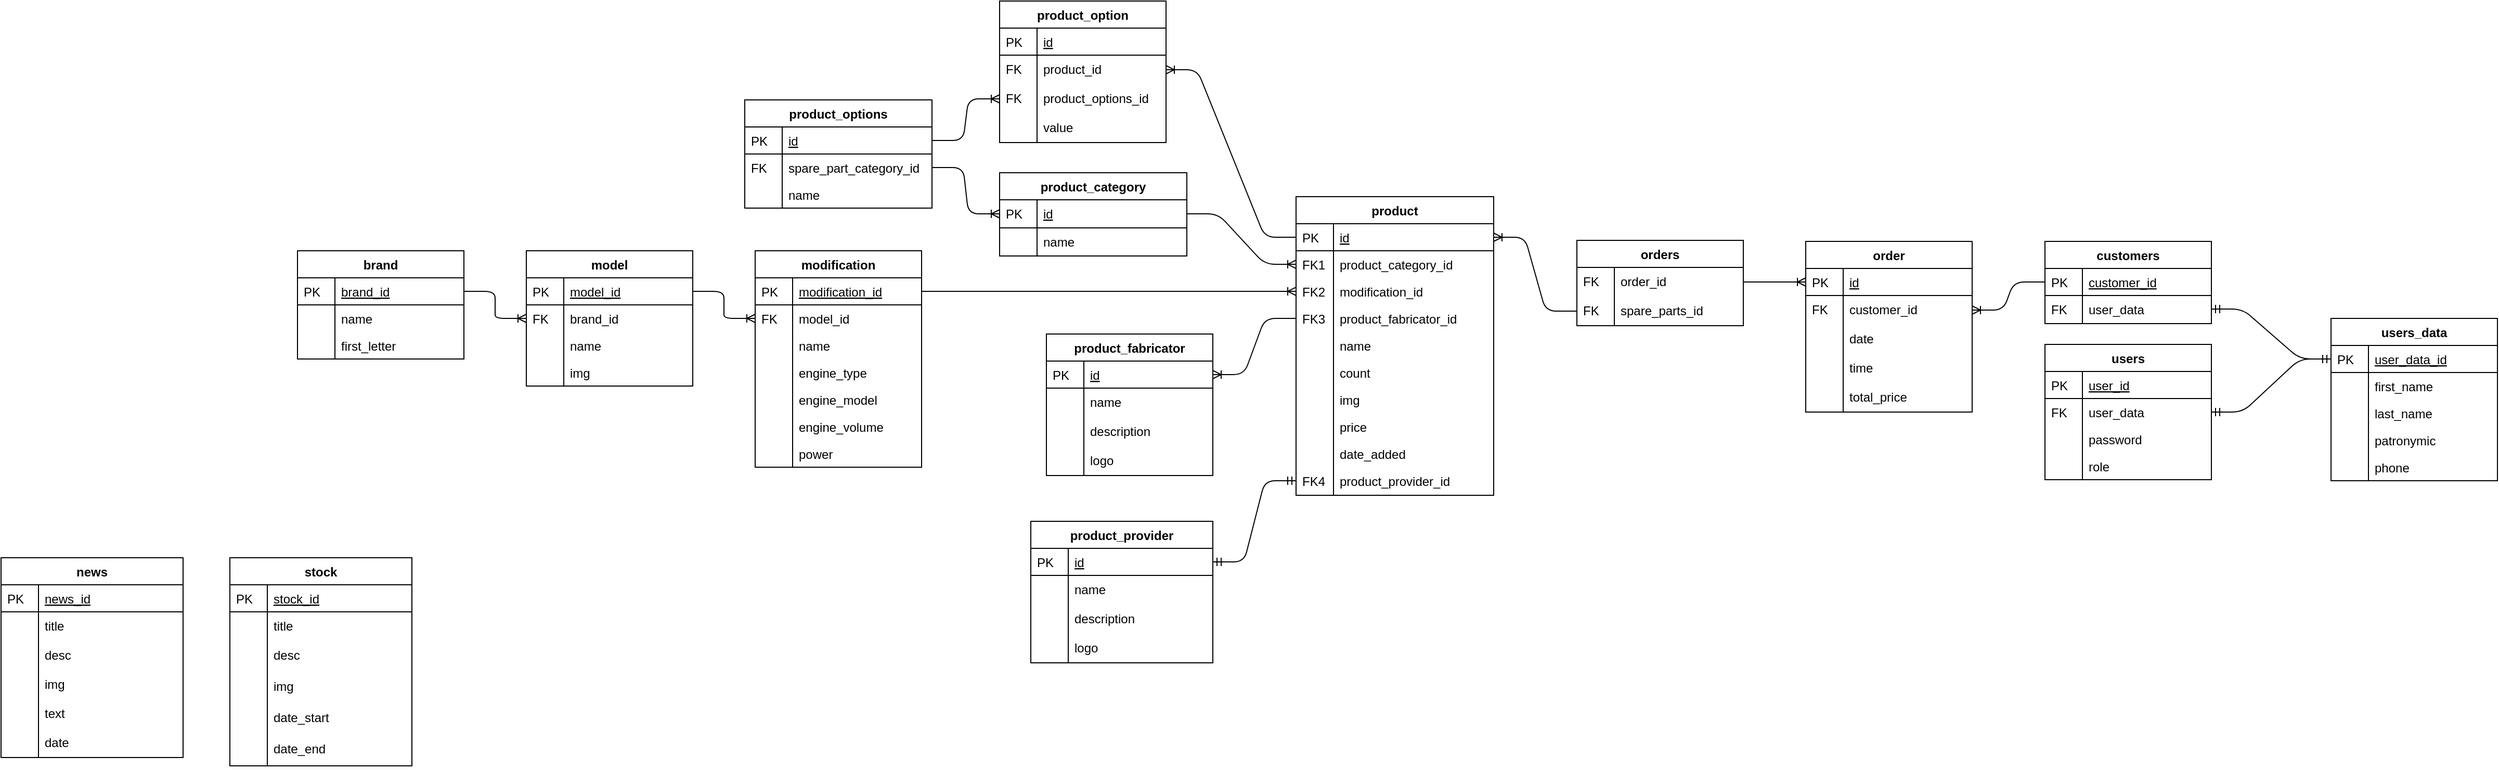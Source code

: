 <mxfile version="13.0.3" type="device"><diagram id="C5RBs43oDa-KdzZeNtuy" name="Page-1"><mxGraphModel dx="2249" dy="822" grid="1" gridSize="5" guides="1" tooltips="1" connect="1" arrows="1" fold="1" page="1" pageScale="1" pageWidth="827" pageHeight="1169" math="0" shadow="0"><root><mxCell id="WIyWlLk6GJQsqaUBKTNV-0"/><mxCell id="WIyWlLk6GJQsqaUBKTNV-1" parent="WIyWlLk6GJQsqaUBKTNV-0"/><mxCell id="DU6NOYqYR6JIWYNQKBQl-0" value="" style="edgeStyle=entityRelationEdgeStyle;fontSize=12;html=1;endArrow=ERoneToMany;" parent="WIyWlLk6GJQsqaUBKTNV-1" source="zkfFHV4jXpPFQw0GAbJ--52" target="zkfFHV4jXpPFQw0GAbJ--59" edge="1"><mxGeometry width="100" height="100" relative="1" as="geometry"><mxPoint x="360" y="540" as="sourcePoint"/><mxPoint x="460" y="440" as="targetPoint"/></mxGeometry></mxCell><mxCell id="DU6NOYqYR6JIWYNQKBQl-1" value="" style="edgeStyle=entityRelationEdgeStyle;fontSize=12;html=1;endArrow=ERoneToMany;" parent="WIyWlLk6GJQsqaUBKTNV-1" source="zkfFHV4jXpPFQw0GAbJ--57" target="zkfFHV4jXpPFQw0GAbJ--67" edge="1"><mxGeometry width="100" height="100" relative="1" as="geometry"><mxPoint x="320" y="405.0" as="sourcePoint"/><mxPoint x="370" y="405.0" as="targetPoint"/></mxGeometry></mxCell><mxCell id="DU6NOYqYR6JIWYNQKBQl-25" value="" style="edgeStyle=entityRelationEdgeStyle;fontSize=12;html=1;endArrow=ERoneToMany;" parent="WIyWlLk6GJQsqaUBKTNV-1" source="DU6NOYqYR6JIWYNQKBQl-21" target="DU6NOYqYR6JIWYNQKBQl-16" edge="1"><mxGeometry width="100" height="100" relative="1" as="geometry"><mxPoint x="310" y="405" as="sourcePoint"/><mxPoint x="370" y="405.0" as="targetPoint"/></mxGeometry></mxCell><mxCell id="DU6NOYqYR6JIWYNQKBQl-60" value="" style="edgeStyle=entityRelationEdgeStyle;fontSize=12;html=1;endArrow=ERoneToMany;" parent="WIyWlLk6GJQsqaUBKTNV-1" source="zkfFHV4jXpPFQw0GAbJ--65" target="DU6NOYqYR6JIWYNQKBQl-18" edge="1"><mxGeometry width="100" height="100" relative="1" as="geometry"><mxPoint x="970" y="353" as="sourcePoint"/><mxPoint x="1040" y="353" as="targetPoint"/></mxGeometry></mxCell><mxCell id="DU6NOYqYR6JIWYNQKBQl-102" value="" style="edgeStyle=entityRelationEdgeStyle;fontSize=12;html=1;endArrow=ERoneToMany;" parent="WIyWlLk6GJQsqaUBKTNV-1" source="DU6NOYqYR6JIWYNQKBQl-98" target="DU6NOYqYR6JIWYNQKBQl-86" edge="1"><mxGeometry width="100" height="100" relative="1" as="geometry"><mxPoint x="1830" y="315.0" as="sourcePoint"/><mxPoint x="1490" y="530" as="targetPoint"/></mxGeometry></mxCell><mxCell id="DU6NOYqYR6JIWYNQKBQl-103" value="" style="edgeStyle=entityRelationEdgeStyle;fontSize=12;html=1;endArrow=ERoneToMany;" parent="WIyWlLk6GJQsqaUBKTNV-1" source="DU6NOYqYR6JIWYNQKBQl-100" target="DU6NOYqYR6JIWYNQKBQl-14" edge="1"><mxGeometry width="100" height="100" relative="1" as="geometry"><mxPoint x="1600" y="315.0" as="sourcePoint"/><mxPoint x="1390" y="490" as="targetPoint"/></mxGeometry></mxCell><mxCell id="DU6NOYqYR6JIWYNQKBQl-113" value="" style="edgeStyle=entityRelationEdgeStyle;fontSize=12;html=1;endArrow=ERoneToMany;" parent="WIyWlLk6GJQsqaUBKTNV-1" source="DU6NOYqYR6JIWYNQKBQl-105" target="DU6NOYqYR6JIWYNQKBQl-88" edge="1"><mxGeometry width="100" height="100" relative="1" as="geometry"><mxPoint x="1830" y="358" as="sourcePoint"/><mxPoint x="1760" y="385" as="targetPoint"/></mxGeometry></mxCell><mxCell id="DU6NOYqYR6JIWYNQKBQl-114" value="" style="edgeStyle=entityRelationEdgeStyle;fontSize=12;html=1;endArrow=ERmandOne;startArrow=ERmandOne;" parent="WIyWlLk6GJQsqaUBKTNV-1" source="537ccvtx3btnUuAz73w--1" target="DU6NOYqYR6JIWYNQKBQl-52" edge="1"><mxGeometry width="100" height="100" relative="1" as="geometry"><mxPoint x="1680" y="386" as="sourcePoint"/><mxPoint x="1780" y="286" as="targetPoint"/></mxGeometry></mxCell><mxCell id="82HMb4MOk6cSGSkKUTyn-16" value="" style="edgeStyle=entityRelationEdgeStyle;fontSize=12;html=1;endArrow=ERoneToMany;" parent="WIyWlLk6GJQsqaUBKTNV-1" source="FWGVq6lPgHEDb4EBHc8f-3" target="FWGVq6lPgHEDb4EBHc8f-9" edge="1"><mxGeometry width="100" height="100" relative="1" as="geometry"><mxPoint x="730" y="130.0" as="sourcePoint"/><mxPoint x="1115" y="631" as="targetPoint"/></mxGeometry></mxCell><mxCell id="82HMb4MOk6cSGSkKUTyn-17" value="" style="edgeStyle=entityRelationEdgeStyle;fontSize=12;html=1;endArrow=ERoneToMany;" parent="WIyWlLk6GJQsqaUBKTNV-1" source="FWGVq6lPgHEDb4EBHc8f-5" target="DU6NOYqYR6JIWYNQKBQl-21" edge="1"><mxGeometry width="100" height="100" relative="1" as="geometry"><mxPoint x="730" y="158.0" as="sourcePoint"/><mxPoint x="867.0" y="634" as="targetPoint"/></mxGeometry></mxCell><mxCell id="zkfFHV4jXpPFQw0GAbJ--56" value="model" style="swimlane;fontStyle=1;childLayout=stackLayout;horizontal=1;startSize=26;horizontalStack=0;resizeParent=1;resizeLast=0;collapsible=1;marginBottom=0;rounded=0;shadow=0;strokeWidth=1;" parent="WIyWlLk6GJQsqaUBKTNV-1" vertex="1"><mxGeometry x="360" y="330" width="160" height="130" as="geometry"><mxRectangle x="370" y="120" width="160" height="26" as="alternateBounds"/></mxGeometry></mxCell><mxCell id="zkfFHV4jXpPFQw0GAbJ--57" value="model_id" style="shape=partialRectangle;top=0;left=0;right=0;bottom=1;align=left;verticalAlign=top;fillColor=none;spacingLeft=40;spacingRight=4;overflow=hidden;rotatable=0;points=[[0,0.5],[1,0.5]];portConstraint=eastwest;dropTarget=0;rounded=0;shadow=0;strokeWidth=1;fontStyle=4" parent="zkfFHV4jXpPFQw0GAbJ--56" vertex="1"><mxGeometry y="26" width="160" height="26" as="geometry"/></mxCell><mxCell id="zkfFHV4jXpPFQw0GAbJ--58" value="PK" style="shape=partialRectangle;top=0;left=0;bottom=0;fillColor=none;align=left;verticalAlign=top;spacingLeft=4;spacingRight=4;overflow=hidden;rotatable=0;points=[];portConstraint=eastwest;part=1;" parent="zkfFHV4jXpPFQw0GAbJ--57" vertex="1" connectable="0"><mxGeometry width="36" height="26" as="geometry"/></mxCell><mxCell id="zkfFHV4jXpPFQw0GAbJ--59" value="brand_id" style="shape=partialRectangle;top=0;left=0;right=0;bottom=0;align=left;verticalAlign=top;fillColor=none;spacingLeft=40;spacingRight=4;overflow=hidden;rotatable=0;points=[[0,0.5],[1,0.5]];portConstraint=eastwest;dropTarget=0;rounded=0;shadow=0;strokeWidth=1;" parent="zkfFHV4jXpPFQw0GAbJ--56" vertex="1"><mxGeometry y="52" width="160" height="26" as="geometry"/></mxCell><mxCell id="zkfFHV4jXpPFQw0GAbJ--60" value="FK" style="shape=partialRectangle;top=0;left=0;bottom=0;fillColor=none;align=left;verticalAlign=top;spacingLeft=4;spacingRight=4;overflow=hidden;rotatable=0;points=[];portConstraint=eastwest;part=1;" parent="zkfFHV4jXpPFQw0GAbJ--59" vertex="1" connectable="0"><mxGeometry width="36" height="26" as="geometry"/></mxCell><mxCell id="zkfFHV4jXpPFQw0GAbJ--61" value="name" style="shape=partialRectangle;top=0;left=0;right=0;bottom=0;align=left;verticalAlign=top;fillColor=none;spacingLeft=40;spacingRight=4;overflow=hidden;rotatable=0;points=[[0,0.5],[1,0.5]];portConstraint=eastwest;dropTarget=0;rounded=0;shadow=0;strokeWidth=1;" parent="zkfFHV4jXpPFQw0GAbJ--56" vertex="1"><mxGeometry y="78" width="160" height="26" as="geometry"/></mxCell><mxCell id="zkfFHV4jXpPFQw0GAbJ--62" value="" style="shape=partialRectangle;top=0;left=0;bottom=0;fillColor=none;align=left;verticalAlign=top;spacingLeft=4;spacingRight=4;overflow=hidden;rotatable=0;points=[];portConstraint=eastwest;part=1;" parent="zkfFHV4jXpPFQw0GAbJ--61" vertex="1" connectable="0"><mxGeometry width="36" height="26" as="geometry"/></mxCell><mxCell id="yBJgTJ8Bh5AJvXq8K2_j-19" value="img" style="shape=partialRectangle;top=0;left=0;right=0;bottom=0;align=left;verticalAlign=top;fillColor=none;spacingLeft=40;spacingRight=4;overflow=hidden;rotatable=0;points=[[0,0.5],[1,0.5]];portConstraint=eastwest;dropTarget=0;rounded=0;shadow=0;strokeWidth=1;" parent="zkfFHV4jXpPFQw0GAbJ--56" vertex="1"><mxGeometry y="104" width="160" height="26" as="geometry"/></mxCell><mxCell id="yBJgTJ8Bh5AJvXq8K2_j-20" value="" style="shape=partialRectangle;top=0;left=0;bottom=0;fillColor=none;align=left;verticalAlign=top;spacingLeft=4;spacingRight=4;overflow=hidden;rotatable=0;points=[];portConstraint=eastwest;part=1;" parent="yBJgTJ8Bh5AJvXq8K2_j-19" vertex="1" connectable="0"><mxGeometry width="36" height="26" as="geometry"/></mxCell><mxCell id="zkfFHV4jXpPFQw0GAbJ--64" value="modification" style="swimlane;fontStyle=1;childLayout=stackLayout;horizontal=1;startSize=26;horizontalStack=0;resizeParent=1;resizeLast=0;collapsible=1;marginBottom=0;rounded=0;shadow=0;strokeWidth=1;" parent="WIyWlLk6GJQsqaUBKTNV-1" vertex="1"><mxGeometry x="580" y="330" width="160" height="208" as="geometry"><mxRectangle x="590" y="120" width="160" height="26" as="alternateBounds"/></mxGeometry></mxCell><mxCell id="zkfFHV4jXpPFQw0GAbJ--65" value="modification_id" style="shape=partialRectangle;top=0;left=0;right=0;bottom=1;align=left;verticalAlign=top;fillColor=none;spacingLeft=40;spacingRight=4;overflow=hidden;rotatable=0;points=[[0,0.5],[1,0.5]];portConstraint=eastwest;dropTarget=0;rounded=0;shadow=0;strokeWidth=1;fontStyle=4" parent="zkfFHV4jXpPFQw0GAbJ--64" vertex="1"><mxGeometry y="26" width="160" height="26" as="geometry"/></mxCell><mxCell id="zkfFHV4jXpPFQw0GAbJ--66" value="PK" style="shape=partialRectangle;top=0;left=0;bottom=0;fillColor=none;align=left;verticalAlign=top;spacingLeft=4;spacingRight=4;overflow=hidden;rotatable=0;points=[];portConstraint=eastwest;part=1;" parent="zkfFHV4jXpPFQw0GAbJ--65" vertex="1" connectable="0"><mxGeometry width="36" height="26" as="geometry"/></mxCell><mxCell id="zkfFHV4jXpPFQw0GAbJ--67" value="model_id" style="shape=partialRectangle;top=0;left=0;right=0;bottom=0;align=left;verticalAlign=top;fillColor=none;spacingLeft=40;spacingRight=4;overflow=hidden;rotatable=0;points=[[0,0.5],[1,0.5]];portConstraint=eastwest;dropTarget=0;rounded=0;shadow=0;strokeWidth=1;" parent="zkfFHV4jXpPFQw0GAbJ--64" vertex="1"><mxGeometry y="52" width="160" height="26" as="geometry"/></mxCell><mxCell id="zkfFHV4jXpPFQw0GAbJ--68" value="FK" style="shape=partialRectangle;top=0;left=0;bottom=0;fillColor=none;align=left;verticalAlign=top;spacingLeft=4;spacingRight=4;overflow=hidden;rotatable=0;points=[];portConstraint=eastwest;part=1;" parent="zkfFHV4jXpPFQw0GAbJ--67" vertex="1" connectable="0"><mxGeometry width="36" height="26" as="geometry"/></mxCell><mxCell id="zkfFHV4jXpPFQw0GAbJ--69" value="name" style="shape=partialRectangle;top=0;left=0;right=0;bottom=0;align=left;verticalAlign=top;fillColor=none;spacingLeft=40;spacingRight=4;overflow=hidden;rotatable=0;points=[[0,0.5],[1,0.5]];portConstraint=eastwest;dropTarget=0;rounded=0;shadow=0;strokeWidth=1;" parent="zkfFHV4jXpPFQw0GAbJ--64" vertex="1"><mxGeometry y="78" width="160" height="26" as="geometry"/></mxCell><mxCell id="zkfFHV4jXpPFQw0GAbJ--70" value="" style="shape=partialRectangle;top=0;left=0;bottom=0;fillColor=none;align=left;verticalAlign=top;spacingLeft=4;spacingRight=4;overflow=hidden;rotatable=0;points=[];portConstraint=eastwest;part=1;" parent="zkfFHV4jXpPFQw0GAbJ--69" vertex="1" connectable="0"><mxGeometry width="36" height="26" as="geometry"/></mxCell><mxCell id="yBJgTJ8Bh5AJvXq8K2_j-21" value="engine_type" style="shape=partialRectangle;top=0;left=0;right=0;bottom=0;align=left;verticalAlign=top;fillColor=none;spacingLeft=40;spacingRight=4;overflow=hidden;rotatable=0;points=[[0,0.5],[1,0.5]];portConstraint=eastwest;dropTarget=0;rounded=0;shadow=0;strokeWidth=1;" parent="zkfFHV4jXpPFQw0GAbJ--64" vertex="1"><mxGeometry y="104" width="160" height="26" as="geometry"/></mxCell><mxCell id="yBJgTJ8Bh5AJvXq8K2_j-22" value="" style="shape=partialRectangle;top=0;left=0;bottom=0;fillColor=none;align=left;verticalAlign=top;spacingLeft=4;spacingRight=4;overflow=hidden;rotatable=0;points=[];portConstraint=eastwest;part=1;" parent="yBJgTJ8Bh5AJvXq8K2_j-21" vertex="1" connectable="0"><mxGeometry width="36" height="26" as="geometry"/></mxCell><mxCell id="yBJgTJ8Bh5AJvXq8K2_j-23" value="engine_model" style="shape=partialRectangle;top=0;left=0;right=0;bottom=0;align=left;verticalAlign=top;fillColor=none;spacingLeft=40;spacingRight=4;overflow=hidden;rotatable=0;points=[[0,0.5],[1,0.5]];portConstraint=eastwest;dropTarget=0;rounded=0;shadow=0;strokeWidth=1;" parent="zkfFHV4jXpPFQw0GAbJ--64" vertex="1"><mxGeometry y="130" width="160" height="26" as="geometry"/></mxCell><mxCell id="yBJgTJ8Bh5AJvXq8K2_j-24" value="" style="shape=partialRectangle;top=0;left=0;bottom=0;fillColor=none;align=left;verticalAlign=top;spacingLeft=4;spacingRight=4;overflow=hidden;rotatable=0;points=[];portConstraint=eastwest;part=1;" parent="yBJgTJ8Bh5AJvXq8K2_j-23" vertex="1" connectable="0"><mxGeometry width="36" height="26" as="geometry"/></mxCell><mxCell id="yBJgTJ8Bh5AJvXq8K2_j-25" value="engine_volume" style="shape=partialRectangle;top=0;left=0;right=0;bottom=0;align=left;verticalAlign=top;fillColor=none;spacingLeft=40;spacingRight=4;overflow=hidden;rotatable=0;points=[[0,0.5],[1,0.5]];portConstraint=eastwest;dropTarget=0;rounded=0;shadow=0;strokeWidth=1;" parent="zkfFHV4jXpPFQw0GAbJ--64" vertex="1"><mxGeometry y="156" width="160" height="26" as="geometry"/></mxCell><mxCell id="yBJgTJ8Bh5AJvXq8K2_j-26" value="" style="shape=partialRectangle;top=0;left=0;bottom=0;fillColor=none;align=left;verticalAlign=top;spacingLeft=4;spacingRight=4;overflow=hidden;rotatable=0;points=[];portConstraint=eastwest;part=1;" parent="yBJgTJ8Bh5AJvXq8K2_j-25" vertex="1" connectable="0"><mxGeometry width="36" height="26" as="geometry"/></mxCell><mxCell id="yBJgTJ8Bh5AJvXq8K2_j-27" value="power" style="shape=partialRectangle;top=0;left=0;right=0;bottom=0;align=left;verticalAlign=top;fillColor=none;spacingLeft=40;spacingRight=4;overflow=hidden;rotatable=0;points=[[0,0.5],[1,0.5]];portConstraint=eastwest;dropTarget=0;rounded=0;shadow=0;strokeWidth=1;" parent="zkfFHV4jXpPFQw0GAbJ--64" vertex="1"><mxGeometry y="182" width="160" height="26" as="geometry"/></mxCell><mxCell id="yBJgTJ8Bh5AJvXq8K2_j-28" value="" style="shape=partialRectangle;top=0;left=0;bottom=0;fillColor=none;align=left;verticalAlign=top;spacingLeft=4;spacingRight=4;overflow=hidden;rotatable=0;points=[];portConstraint=eastwest;part=1;" parent="yBJgTJ8Bh5AJvXq8K2_j-27" vertex="1" connectable="0"><mxGeometry width="36" height="26" as="geometry"/></mxCell><mxCell id="DU6NOYqYR6JIWYNQKBQl-85" value="order" style="swimlane;fontStyle=1;childLayout=stackLayout;horizontal=1;startSize=26;horizontalStack=0;resizeParent=1;resizeLast=0;collapsible=1;marginBottom=0;rounded=0;shadow=0;strokeWidth=1;" parent="WIyWlLk6GJQsqaUBKTNV-1" vertex="1"><mxGeometry x="1590" y="321" width="160" height="164" as="geometry"><mxRectangle x="150" y="146" width="160" height="26" as="alternateBounds"/></mxGeometry></mxCell><mxCell id="DU6NOYqYR6JIWYNQKBQl-86" value="id" style="shape=partialRectangle;top=0;left=0;right=0;bottom=1;align=left;verticalAlign=top;fillColor=none;spacingLeft=40;spacingRight=4;overflow=hidden;rotatable=0;points=[[0,0.5],[1,0.5]];portConstraint=eastwest;dropTarget=0;rounded=0;shadow=0;strokeWidth=1;fontStyle=4" parent="DU6NOYqYR6JIWYNQKBQl-85" vertex="1"><mxGeometry y="26" width="160" height="26" as="geometry"/></mxCell><mxCell id="DU6NOYqYR6JIWYNQKBQl-87" value="PK" style="shape=partialRectangle;top=0;left=0;bottom=0;fillColor=none;align=left;verticalAlign=top;spacingLeft=4;spacingRight=4;overflow=hidden;rotatable=0;points=[];portConstraint=eastwest;part=1;" parent="DU6NOYqYR6JIWYNQKBQl-86" vertex="1" connectable="0"><mxGeometry width="36" height="26" as="geometry"/></mxCell><mxCell id="DU6NOYqYR6JIWYNQKBQl-88" value="customer_id" style="shape=partialRectangle;top=0;left=0;right=0;bottom=0;align=left;verticalAlign=top;fillColor=none;spacingLeft=40;spacingRight=4;overflow=hidden;rotatable=0;points=[[0,0.5],[1,0.5]];portConstraint=eastwest;dropTarget=0;rounded=0;shadow=0;strokeWidth=1;" parent="DU6NOYqYR6JIWYNQKBQl-85" vertex="1"><mxGeometry y="52" width="160" height="28" as="geometry"/></mxCell><mxCell id="DU6NOYqYR6JIWYNQKBQl-89" value="FK" style="shape=partialRectangle;top=0;left=0;bottom=0;fillColor=none;align=left;verticalAlign=top;spacingLeft=4;spacingRight=4;overflow=hidden;rotatable=0;points=[];portConstraint=eastwest;part=1;" parent="DU6NOYqYR6JIWYNQKBQl-88" vertex="1" connectable="0"><mxGeometry width="36" height="28" as="geometry"/></mxCell><mxCell id="DU6NOYqYR6JIWYNQKBQl-90" value="date" style="shape=partialRectangle;top=0;left=0;right=0;bottom=0;align=left;verticalAlign=top;fillColor=none;spacingLeft=40;spacingRight=4;overflow=hidden;rotatable=0;points=[[0,0.5],[1,0.5]];portConstraint=eastwest;dropTarget=0;rounded=0;shadow=0;strokeWidth=1;" parent="DU6NOYqYR6JIWYNQKBQl-85" vertex="1"><mxGeometry y="80" width="160" height="28" as="geometry"/></mxCell><mxCell id="DU6NOYqYR6JIWYNQKBQl-91" value="" style="shape=partialRectangle;top=0;left=0;bottom=0;fillColor=none;align=left;verticalAlign=top;spacingLeft=4;spacingRight=4;overflow=hidden;rotatable=0;points=[];portConstraint=eastwest;part=1;" parent="DU6NOYqYR6JIWYNQKBQl-90" vertex="1" connectable="0"><mxGeometry width="36" height="28" as="geometry"/></mxCell><mxCell id="DU6NOYqYR6JIWYNQKBQl-92" value="time" style="shape=partialRectangle;top=0;left=0;right=0;bottom=0;align=left;verticalAlign=top;fillColor=none;spacingLeft=40;spacingRight=4;overflow=hidden;rotatable=0;points=[[0,0.5],[1,0.5]];portConstraint=eastwest;dropTarget=0;rounded=0;shadow=0;strokeWidth=1;" parent="DU6NOYqYR6JIWYNQKBQl-85" vertex="1"><mxGeometry y="108" width="160" height="28" as="geometry"/></mxCell><mxCell id="DU6NOYqYR6JIWYNQKBQl-93" value="" style="shape=partialRectangle;top=0;left=0;bottom=0;fillColor=none;align=left;verticalAlign=top;spacingLeft=4;spacingRight=4;overflow=hidden;rotatable=0;points=[];portConstraint=eastwest;part=1;" parent="DU6NOYqYR6JIWYNQKBQl-92" vertex="1" connectable="0"><mxGeometry width="36" height="28" as="geometry"/></mxCell><mxCell id="MXVTPuAK6uHWYL1iaz4F-14" value="total_price" style="shape=partialRectangle;top=0;left=0;right=0;bottom=0;align=left;verticalAlign=top;fillColor=none;spacingLeft=40;spacingRight=4;overflow=hidden;rotatable=0;points=[[0,0.5],[1,0.5]];portConstraint=eastwest;dropTarget=0;rounded=0;shadow=0;strokeWidth=1;" parent="DU6NOYqYR6JIWYNQKBQl-85" vertex="1"><mxGeometry y="136" width="160" height="28" as="geometry"/></mxCell><mxCell id="MXVTPuAK6uHWYL1iaz4F-15" value="" style="shape=partialRectangle;top=0;left=0;bottom=0;fillColor=none;align=left;verticalAlign=top;spacingLeft=4;spacingRight=4;overflow=hidden;rotatable=0;points=[];portConstraint=eastwest;part=1;" parent="MXVTPuAK6uHWYL1iaz4F-14" vertex="1" connectable="0"><mxGeometry width="36" height="28" as="geometry"/></mxCell><mxCell id="DU6NOYqYR6JIWYNQKBQl-13" value="product" style="swimlane;fontStyle=1;childLayout=stackLayout;horizontal=1;startSize=26;horizontalStack=0;resizeParent=1;resizeLast=0;collapsible=1;marginBottom=0;rounded=0;shadow=0;strokeWidth=1;" parent="WIyWlLk6GJQsqaUBKTNV-1" vertex="1"><mxGeometry x="1100" y="278" width="190" height="287" as="geometry"><mxRectangle x="590" y="120" width="160" height="26" as="alternateBounds"/></mxGeometry></mxCell><mxCell id="DU6NOYqYR6JIWYNQKBQl-14" value="id" style="shape=partialRectangle;top=0;left=0;right=0;bottom=1;align=left;verticalAlign=top;fillColor=none;spacingLeft=40;spacingRight=4;overflow=hidden;rotatable=0;points=[[0,0.5],[1,0.5]];portConstraint=eastwest;dropTarget=0;rounded=0;shadow=0;strokeWidth=1;fontStyle=4" parent="DU6NOYqYR6JIWYNQKBQl-13" vertex="1"><mxGeometry y="26" width="190" height="26" as="geometry"/></mxCell><mxCell id="DU6NOYqYR6JIWYNQKBQl-15" value="PK" style="shape=partialRectangle;top=0;left=0;bottom=0;fillColor=none;align=left;verticalAlign=top;spacingLeft=4;spacingRight=4;overflow=hidden;rotatable=0;points=[];portConstraint=eastwest;part=1;" parent="DU6NOYqYR6JIWYNQKBQl-14" vertex="1" connectable="0"><mxGeometry width="36" height="26" as="geometry"/></mxCell><mxCell id="DU6NOYqYR6JIWYNQKBQl-16" value="product_category_id" style="shape=partialRectangle;top=0;left=0;right=0;bottom=0;align=left;verticalAlign=top;fillColor=none;spacingLeft=40;spacingRight=4;overflow=hidden;rotatable=0;points=[[0,0.5],[1,0.5]];portConstraint=eastwest;dropTarget=0;rounded=0;shadow=0;strokeWidth=1;" parent="DU6NOYqYR6JIWYNQKBQl-13" vertex="1"><mxGeometry y="52" width="190" height="26" as="geometry"/></mxCell><mxCell id="DU6NOYqYR6JIWYNQKBQl-17" value="FK1" style="shape=partialRectangle;top=0;left=0;bottom=0;fillColor=none;align=left;verticalAlign=top;spacingLeft=4;spacingRight=4;overflow=hidden;rotatable=0;points=[];portConstraint=eastwest;part=1;" parent="DU6NOYqYR6JIWYNQKBQl-16" vertex="1" connectable="0"><mxGeometry width="36" height="26" as="geometry"/></mxCell><mxCell id="DU6NOYqYR6JIWYNQKBQl-18" value="modification_id" style="shape=partialRectangle;top=0;left=0;right=0;bottom=0;align=left;verticalAlign=top;fillColor=none;spacingLeft=40;spacingRight=4;overflow=hidden;rotatable=0;points=[[0,0.5],[1,0.5]];portConstraint=eastwest;dropTarget=0;rounded=0;shadow=0;strokeWidth=1;fontStyle=0" parent="DU6NOYqYR6JIWYNQKBQl-13" vertex="1"><mxGeometry y="78" width="190" height="26" as="geometry"/></mxCell><mxCell id="DU6NOYqYR6JIWYNQKBQl-19" value="FK2" style="shape=partialRectangle;top=0;left=0;bottom=0;fillColor=none;align=left;verticalAlign=top;spacingLeft=4;spacingRight=4;overflow=hidden;rotatable=0;points=[];portConstraint=eastwest;part=1;" parent="DU6NOYqYR6JIWYNQKBQl-18" vertex="1" connectable="0"><mxGeometry width="36" height="26" as="geometry"/></mxCell><mxCell id="DU6NOYqYR6JIWYNQKBQl-81" value="product_fabricator_id" style="shape=partialRectangle;top=0;left=0;right=0;bottom=0;align=left;verticalAlign=top;fillColor=none;spacingLeft=40;spacingRight=4;overflow=hidden;rotatable=0;points=[[0,0.5],[1,0.5]];portConstraint=eastwest;dropTarget=0;rounded=0;shadow=0;strokeWidth=1;fontStyle=0" parent="DU6NOYqYR6JIWYNQKBQl-13" vertex="1"><mxGeometry y="104" width="190" height="26" as="geometry"/></mxCell><mxCell id="DU6NOYqYR6JIWYNQKBQl-82" value="FK3" style="shape=partialRectangle;top=0;left=0;bottom=0;fillColor=none;align=left;verticalAlign=top;spacingLeft=4;spacingRight=4;overflow=hidden;rotatable=0;points=[];portConstraint=eastwest;part=1;" parent="DU6NOYqYR6JIWYNQKBQl-81" vertex="1" connectable="0"><mxGeometry width="36" height="26" as="geometry"/></mxCell><mxCell id="DU6NOYqYR6JIWYNQKBQl-27" value="name" style="shape=partialRectangle;top=0;left=0;right=0;bottom=0;align=left;verticalAlign=top;fillColor=none;spacingLeft=40;spacingRight=4;overflow=hidden;rotatable=0;points=[[0,0.5],[1,0.5]];portConstraint=eastwest;dropTarget=0;rounded=0;shadow=0;strokeWidth=1;fontStyle=0" parent="DU6NOYqYR6JIWYNQKBQl-13" vertex="1"><mxGeometry y="130" width="190" height="26" as="geometry"/></mxCell><mxCell id="DU6NOYqYR6JIWYNQKBQl-28" value="" style="shape=partialRectangle;top=0;left=0;bottom=0;fillColor=none;align=left;verticalAlign=top;spacingLeft=4;spacingRight=4;overflow=hidden;rotatable=0;points=[];portConstraint=eastwest;part=1;" parent="DU6NOYqYR6JIWYNQKBQl-27" vertex="1" connectable="0"><mxGeometry width="36" height="26" as="geometry"/></mxCell><mxCell id="DU6NOYqYR6JIWYNQKBQl-43" value="count" style="shape=partialRectangle;top=0;left=0;right=0;bottom=0;align=left;verticalAlign=top;fillColor=none;spacingLeft=40;spacingRight=4;overflow=hidden;rotatable=0;points=[[0,0.5],[1,0.5]];portConstraint=eastwest;dropTarget=0;rounded=0;shadow=0;strokeWidth=1;fontStyle=0" parent="DU6NOYqYR6JIWYNQKBQl-13" vertex="1"><mxGeometry y="156" width="190" height="26" as="geometry"/></mxCell><mxCell id="DU6NOYqYR6JIWYNQKBQl-44" value="" style="shape=partialRectangle;top=0;left=0;bottom=0;fillColor=none;align=left;verticalAlign=top;spacingLeft=4;spacingRight=4;overflow=hidden;rotatable=0;points=[];portConstraint=eastwest;part=1;" parent="DU6NOYqYR6JIWYNQKBQl-43" vertex="1" connectable="0"><mxGeometry width="36" height="26" as="geometry"/></mxCell><mxCell id="DU6NOYqYR6JIWYNQKBQl-45" value="img" style="shape=partialRectangle;top=0;left=0;right=0;bottom=0;align=left;verticalAlign=top;fillColor=none;spacingLeft=40;spacingRight=4;overflow=hidden;rotatable=0;points=[[0,0.5],[1,0.5]];portConstraint=eastwest;dropTarget=0;rounded=0;shadow=0;strokeWidth=1;fontStyle=0" parent="DU6NOYqYR6JIWYNQKBQl-13" vertex="1"><mxGeometry y="182" width="190" height="26" as="geometry"/></mxCell><mxCell id="DU6NOYqYR6JIWYNQKBQl-46" value="" style="shape=partialRectangle;top=0;left=0;bottom=0;fillColor=none;align=left;verticalAlign=top;spacingLeft=4;spacingRight=4;overflow=hidden;rotatable=0;points=[];portConstraint=eastwest;part=1;" parent="DU6NOYqYR6JIWYNQKBQl-45" vertex="1" connectable="0"><mxGeometry width="36" height="26" as="geometry"/></mxCell><mxCell id="DU6NOYqYR6JIWYNQKBQl-47" value="price" style="shape=partialRectangle;top=0;left=0;right=0;bottom=0;align=left;verticalAlign=top;fillColor=none;spacingLeft=40;spacingRight=4;overflow=hidden;rotatable=0;points=[[0,0.5],[1,0.5]];portConstraint=eastwest;dropTarget=0;rounded=0;shadow=0;strokeWidth=1;fontStyle=0" parent="DU6NOYqYR6JIWYNQKBQl-13" vertex="1"><mxGeometry y="208" width="190" height="26" as="geometry"/></mxCell><mxCell id="DU6NOYqYR6JIWYNQKBQl-48" value="" style="shape=partialRectangle;top=0;left=0;bottom=0;fillColor=none;align=left;verticalAlign=top;spacingLeft=4;spacingRight=4;overflow=hidden;rotatable=0;points=[];portConstraint=eastwest;part=1;" parent="DU6NOYqYR6JIWYNQKBQl-47" vertex="1" connectable="0"><mxGeometry width="36" height="26" as="geometry"/></mxCell><mxCell id="BxkAbmb-PH-Q4-Hu2uCu-0" value="date_added" style="shape=partialRectangle;top=0;left=0;right=0;bottom=0;align=left;verticalAlign=top;fillColor=none;spacingLeft=40;spacingRight=4;overflow=hidden;rotatable=0;points=[[0,0.5],[1,0.5]];portConstraint=eastwest;dropTarget=0;rounded=0;shadow=0;strokeWidth=1;fontStyle=0" parent="DU6NOYqYR6JIWYNQKBQl-13" vertex="1"><mxGeometry y="234" width="190" height="26" as="geometry"/></mxCell><mxCell id="BxkAbmb-PH-Q4-Hu2uCu-1" value="" style="shape=partialRectangle;top=0;left=0;bottom=0;fillColor=none;align=left;verticalAlign=top;spacingLeft=4;spacingRight=4;overflow=hidden;rotatable=0;points=[];portConstraint=eastwest;part=1;" parent="BxkAbmb-PH-Q4-Hu2uCu-0" vertex="1" connectable="0"><mxGeometry width="36" height="26" as="geometry"/></mxCell><mxCell id="xiWfxGk5D1_RnulCDuX7-8" value="product_provider_id" style="shape=partialRectangle;top=0;left=0;right=0;bottom=0;align=left;verticalAlign=top;fillColor=none;spacingLeft=40;spacingRight=4;overflow=hidden;rotatable=0;points=[[0,0.5],[1,0.5]];portConstraint=eastwest;dropTarget=0;rounded=0;shadow=0;strokeWidth=1;fontStyle=0" parent="DU6NOYqYR6JIWYNQKBQl-13" vertex="1"><mxGeometry y="260" width="190" height="26" as="geometry"/></mxCell><mxCell id="xiWfxGk5D1_RnulCDuX7-9" value="FK4" style="shape=partialRectangle;top=0;left=0;bottom=0;fillColor=none;align=left;verticalAlign=top;spacingLeft=4;spacingRight=4;overflow=hidden;rotatable=0;points=[];portConstraint=eastwest;part=1;" parent="xiWfxGk5D1_RnulCDuX7-8" vertex="1" connectable="0"><mxGeometry width="36" height="26" as="geometry"/></mxCell><mxCell id="DU6NOYqYR6JIWYNQKBQl-95" value="orders" style="swimlane;fontStyle=1;childLayout=stackLayout;horizontal=1;startSize=26;horizontalStack=0;resizeParent=1;resizeLast=0;collapsible=1;marginBottom=0;rounded=0;shadow=0;strokeWidth=1;" parent="WIyWlLk6GJQsqaUBKTNV-1" vertex="1"><mxGeometry x="1370" y="320" width="160" height="82" as="geometry"><mxRectangle x="150" y="146" width="160" height="26" as="alternateBounds"/></mxGeometry></mxCell><mxCell id="DU6NOYqYR6JIWYNQKBQl-98" value="order_id" style="shape=partialRectangle;top=0;left=0;right=0;bottom=0;align=left;verticalAlign=top;fillColor=none;spacingLeft=40;spacingRight=4;overflow=hidden;rotatable=0;points=[[0,0.5],[1,0.5]];portConstraint=eastwest;dropTarget=0;rounded=0;shadow=0;strokeWidth=1;" parent="DU6NOYqYR6JIWYNQKBQl-95" vertex="1"><mxGeometry y="26" width="160" height="28" as="geometry"/></mxCell><mxCell id="DU6NOYqYR6JIWYNQKBQl-99" value="FK" style="shape=partialRectangle;top=0;left=0;bottom=0;fillColor=none;align=left;verticalAlign=top;spacingLeft=4;spacingRight=4;overflow=hidden;rotatable=0;points=[];portConstraint=eastwest;part=1;" parent="DU6NOYqYR6JIWYNQKBQl-98" vertex="1" connectable="0"><mxGeometry width="36" height="28" as="geometry"/></mxCell><mxCell id="DU6NOYqYR6JIWYNQKBQl-100" value="spare_parts_id" style="shape=partialRectangle;top=0;left=0;right=0;bottom=0;align=left;verticalAlign=top;fillColor=none;spacingLeft=40;spacingRight=4;overflow=hidden;rotatable=0;points=[[0,0.5],[1,0.5]];portConstraint=eastwest;dropTarget=0;rounded=0;shadow=0;strokeWidth=1;" parent="DU6NOYqYR6JIWYNQKBQl-95" vertex="1"><mxGeometry y="54" width="160" height="28" as="geometry"/></mxCell><mxCell id="DU6NOYqYR6JIWYNQKBQl-101" value="FK" style="shape=partialRectangle;top=0;left=0;bottom=0;fillColor=none;align=left;verticalAlign=top;spacingLeft=4;spacingRight=4;overflow=hidden;rotatable=0;points=[];portConstraint=eastwest;part=1;" parent="DU6NOYqYR6JIWYNQKBQl-100" vertex="1" connectable="0"><mxGeometry width="36" height="28" as="geometry"/></mxCell><mxCell id="xiWfxGk5D1_RnulCDuX7-7" value="" style="edgeStyle=entityRelationEdgeStyle;fontSize=12;html=1;endArrow=ERmandOne;startArrow=ERmandOne;" parent="WIyWlLk6GJQsqaUBKTNV-1" source="xiWfxGk5D1_RnulCDuX7-1" target="xiWfxGk5D1_RnulCDuX7-8" edge="1"><mxGeometry width="100" height="100" relative="1" as="geometry"><mxPoint x="965" y="514" as="sourcePoint"/><mxPoint x="1070" y="570" as="targetPoint"/></mxGeometry></mxCell><mxCell id="xiWfxGk5D1_RnulCDuX7-10" value="" style="edgeStyle=entityRelationEdgeStyle;fontSize=12;html=1;endArrow=ERoneToMany;" parent="WIyWlLk6GJQsqaUBKTNV-1" source="DU6NOYqYR6JIWYNQKBQl-81" target="DU6NOYqYR6JIWYNQKBQl-73" edge="1"><mxGeometry width="100" height="100" relative="1" as="geometry"><mxPoint x="985" y="374" as="sourcePoint"/><mxPoint x="1105" y="374" as="targetPoint"/></mxGeometry></mxCell><mxCell id="DU6NOYqYR6JIWYNQKBQl-104" value="customers" style="swimlane;fontStyle=1;childLayout=stackLayout;horizontal=1;startSize=26;horizontalStack=0;resizeParent=1;resizeLast=0;collapsible=1;marginBottom=0;rounded=0;shadow=0;strokeWidth=1;" parent="WIyWlLk6GJQsqaUBKTNV-1" vertex="1"><mxGeometry x="1820" y="321" width="160" height="79" as="geometry"><mxRectangle x="150" y="146" width="160" height="26" as="alternateBounds"/></mxGeometry></mxCell><mxCell id="DU6NOYqYR6JIWYNQKBQl-105" value="customer_id" style="shape=partialRectangle;top=0;left=0;right=0;bottom=1;align=left;verticalAlign=top;fillColor=none;spacingLeft=40;spacingRight=4;overflow=hidden;rotatable=0;points=[[0,0.5],[1,0.5]];portConstraint=eastwest;dropTarget=0;rounded=0;shadow=0;strokeWidth=1;fontStyle=4" parent="DU6NOYqYR6JIWYNQKBQl-104" vertex="1"><mxGeometry y="26" width="160" height="26" as="geometry"/></mxCell><mxCell id="DU6NOYqYR6JIWYNQKBQl-106" value="PK" style="shape=partialRectangle;top=0;left=0;bottom=0;fillColor=none;align=left;verticalAlign=top;spacingLeft=4;spacingRight=4;overflow=hidden;rotatable=0;points=[];portConstraint=eastwest;part=1;" parent="DU6NOYqYR6JIWYNQKBQl-105" vertex="1" connectable="0"><mxGeometry width="36" height="26" as="geometry"/></mxCell><mxCell id="DU6NOYqYR6JIWYNQKBQl-107" value="user_data" style="shape=partialRectangle;top=0;left=0;right=0;bottom=0;align=left;verticalAlign=top;fillColor=none;spacingLeft=40;spacingRight=4;overflow=hidden;rotatable=0;points=[[0,0.5],[1,0.5]];portConstraint=eastwest;dropTarget=0;rounded=0;shadow=0;strokeWidth=1;" parent="DU6NOYqYR6JIWYNQKBQl-104" vertex="1"><mxGeometry y="52" width="160" height="26" as="geometry"/></mxCell><mxCell id="DU6NOYqYR6JIWYNQKBQl-108" value="FK" style="shape=partialRectangle;top=0;left=0;bottom=0;fillColor=none;align=left;verticalAlign=top;spacingLeft=4;spacingRight=4;overflow=hidden;rotatable=0;points=[];portConstraint=eastwest;part=1;" parent="DU6NOYqYR6JIWYNQKBQl-107" vertex="1" connectable="0"><mxGeometry width="36" height="26" as="geometry"/></mxCell><mxCell id="537ccvtx3btnUuAz73w--9" value="" style="edgeStyle=entityRelationEdgeStyle;fontSize=12;html=1;endArrow=ERmandOne;startArrow=ERmandOne;" parent="WIyWlLk6GJQsqaUBKTNV-1" source="537ccvtx3btnUuAz73w--1" target="DU6NOYqYR6JIWYNQKBQl-107" edge="1"><mxGeometry width="100" height="100" relative="1" as="geometry"><mxPoint x="2120" y="309" as="sourcePoint"/><mxPoint x="1990" y="220" as="targetPoint"/></mxGeometry></mxCell><mxCell id="82HMb4MOk6cSGSkKUTyn-2" value="product_option" style="swimlane;fontStyle=1;childLayout=stackLayout;horizontal=1;startSize=26;horizontalStack=0;resizeParent=1;resizeLast=0;collapsible=1;marginBottom=0;rounded=0;shadow=0;strokeWidth=1;rotation=0;" parent="WIyWlLk6GJQsqaUBKTNV-1" vertex="1"><mxGeometry x="815" y="90" width="160" height="136" as="geometry"><mxRectangle x="150" y="146" width="160" height="26" as="alternateBounds"/></mxGeometry></mxCell><mxCell id="82HMb4MOk6cSGSkKUTyn-3" value="id" style="shape=partialRectangle;top=0;left=0;right=0;bottom=1;align=left;verticalAlign=top;fillColor=none;spacingLeft=40;spacingRight=4;overflow=hidden;rotatable=0;points=[[0,0.5],[1,0.5]];portConstraint=eastwest;dropTarget=0;rounded=0;shadow=0;strokeWidth=1;fontStyle=4;rotation=0;" parent="82HMb4MOk6cSGSkKUTyn-2" vertex="1"><mxGeometry y="26" width="160" height="26" as="geometry"/></mxCell><mxCell id="82HMb4MOk6cSGSkKUTyn-4" value="PK" style="shape=partialRectangle;top=0;left=0;bottom=0;fillColor=none;align=left;verticalAlign=top;spacingLeft=4;spacingRight=4;overflow=hidden;rotatable=0;points=[];portConstraint=eastwest;part=1;rotation=0;" parent="82HMb4MOk6cSGSkKUTyn-3" vertex="1" connectable="0"><mxGeometry width="36" height="26" as="geometry"/></mxCell><mxCell id="82HMb4MOk6cSGSkKUTyn-7" value="product_id" style="shape=partialRectangle;top=0;left=0;right=0;bottom=0;align=left;verticalAlign=top;fillColor=none;spacingLeft=40;spacingRight=4;overflow=hidden;rotatable=0;points=[[0,0.5],[1,0.5]];portConstraint=eastwest;dropTarget=0;rounded=0;shadow=0;strokeWidth=1;rotation=0;" parent="82HMb4MOk6cSGSkKUTyn-2" vertex="1"><mxGeometry y="52" width="160" height="28" as="geometry"/></mxCell><mxCell id="82HMb4MOk6cSGSkKUTyn-8" value="FK" style="shape=partialRectangle;top=0;left=0;bottom=0;fillColor=none;align=left;verticalAlign=top;spacingLeft=4;spacingRight=4;overflow=hidden;rotatable=0;points=[];portConstraint=eastwest;part=1;rotation=0;" parent="82HMb4MOk6cSGSkKUTyn-7" vertex="1" connectable="0"><mxGeometry width="36" height="28" as="geometry"/></mxCell><mxCell id="FWGVq6lPgHEDb4EBHc8f-9" value="product_options_id" style="shape=partialRectangle;top=0;left=0;right=0;bottom=0;align=left;verticalAlign=top;fillColor=none;spacingLeft=40;spacingRight=4;overflow=hidden;rotatable=0;points=[[0,0.5],[1,0.5]];portConstraint=eastwest;dropTarget=0;rounded=0;shadow=0;strokeWidth=1;rotation=0;" parent="82HMb4MOk6cSGSkKUTyn-2" vertex="1"><mxGeometry y="80" width="160" height="28" as="geometry"/></mxCell><mxCell id="FWGVq6lPgHEDb4EBHc8f-10" value="FK" style="shape=partialRectangle;top=0;left=0;bottom=0;fillColor=none;align=left;verticalAlign=top;spacingLeft=4;spacingRight=4;overflow=hidden;rotatable=0;points=[];portConstraint=eastwest;part=1;rotation=0;" parent="FWGVq6lPgHEDb4EBHc8f-9" vertex="1" connectable="0"><mxGeometry width="36" height="28" as="geometry"/></mxCell><mxCell id="-Xx5cBMXRCsui2bwOQg1-19" value="value" style="shape=partialRectangle;top=0;left=0;right=0;bottom=0;align=left;verticalAlign=top;fillColor=none;spacingLeft=40;spacingRight=4;overflow=hidden;rotatable=0;points=[[0,0.5],[1,0.5]];portConstraint=eastwest;dropTarget=0;rounded=0;shadow=0;strokeWidth=1;rotation=0;" parent="82HMb4MOk6cSGSkKUTyn-2" vertex="1"><mxGeometry y="108" width="160" height="28" as="geometry"/></mxCell><mxCell id="-Xx5cBMXRCsui2bwOQg1-20" value="" style="shape=partialRectangle;top=0;left=0;bottom=0;fillColor=none;align=left;verticalAlign=top;spacingLeft=4;spacingRight=4;overflow=hidden;rotatable=0;points=[];portConstraint=eastwest;part=1;rotation=0;" parent="-Xx5cBMXRCsui2bwOQg1-19" vertex="1" connectable="0"><mxGeometry width="36" height="28" as="geometry"/></mxCell><mxCell id="DU6NOYqYR6JIWYNQKBQl-49" value="users" style="swimlane;fontStyle=1;childLayout=stackLayout;horizontal=1;startSize=26;horizontalStack=0;resizeParent=1;resizeLast=0;collapsible=1;marginBottom=0;rounded=0;shadow=0;strokeWidth=1;" parent="WIyWlLk6GJQsqaUBKTNV-1" vertex="1"><mxGeometry x="1820" y="420" width="160" height="130" as="geometry"><mxRectangle x="150" y="146" width="160" height="26" as="alternateBounds"/></mxGeometry></mxCell><mxCell id="DU6NOYqYR6JIWYNQKBQl-50" value="user_id" style="shape=partialRectangle;top=0;left=0;right=0;bottom=1;align=left;verticalAlign=top;fillColor=none;spacingLeft=40;spacingRight=4;overflow=hidden;rotatable=0;points=[[0,0.5],[1,0.5]];portConstraint=eastwest;dropTarget=0;rounded=0;shadow=0;strokeWidth=1;fontStyle=4" parent="DU6NOYqYR6JIWYNQKBQl-49" vertex="1"><mxGeometry y="26" width="160" height="26" as="geometry"/></mxCell><mxCell id="DU6NOYqYR6JIWYNQKBQl-51" value="PK" style="shape=partialRectangle;top=0;left=0;bottom=0;fillColor=none;align=left;verticalAlign=top;spacingLeft=4;spacingRight=4;overflow=hidden;rotatable=0;points=[];portConstraint=eastwest;part=1;" parent="DU6NOYqYR6JIWYNQKBQl-50" vertex="1" connectable="0"><mxGeometry width="36" height="26" as="geometry"/></mxCell><mxCell id="DU6NOYqYR6JIWYNQKBQl-52" value="user_data" style="shape=partialRectangle;top=0;left=0;right=0;bottom=0;align=left;verticalAlign=top;fillColor=none;spacingLeft=40;spacingRight=4;overflow=hidden;rotatable=0;points=[[0,0.5],[1,0.5]];portConstraint=eastwest;dropTarget=0;rounded=0;shadow=0;strokeWidth=1;" parent="DU6NOYqYR6JIWYNQKBQl-49" vertex="1"><mxGeometry y="52" width="160" height="26" as="geometry"/></mxCell><mxCell id="DU6NOYqYR6JIWYNQKBQl-53" value="FK" style="shape=partialRectangle;top=0;left=0;bottom=0;fillColor=none;align=left;verticalAlign=top;spacingLeft=4;spacingRight=4;overflow=hidden;rotatable=0;points=[];portConstraint=eastwest;part=1;" parent="DU6NOYqYR6JIWYNQKBQl-52" vertex="1" connectable="0"><mxGeometry width="36" height="26" as="geometry"/></mxCell><mxCell id="DU6NOYqYR6JIWYNQKBQl-54" value="password" style="shape=partialRectangle;top=0;left=0;right=0;bottom=0;align=left;verticalAlign=top;fillColor=none;spacingLeft=40;spacingRight=4;overflow=hidden;rotatable=0;points=[[0,0.5],[1,0.5]];portConstraint=eastwest;dropTarget=0;rounded=0;shadow=0;strokeWidth=1;" parent="DU6NOYqYR6JIWYNQKBQl-49" vertex="1"><mxGeometry y="78" width="160" height="26" as="geometry"/></mxCell><mxCell id="DU6NOYqYR6JIWYNQKBQl-55" value="" style="shape=partialRectangle;top=0;left=0;bottom=0;fillColor=none;align=left;verticalAlign=top;spacingLeft=4;spacingRight=4;overflow=hidden;rotatable=0;points=[];portConstraint=eastwest;part=1;" parent="DU6NOYqYR6JIWYNQKBQl-54" vertex="1" connectable="0"><mxGeometry width="36" height="26" as="geometry"/></mxCell><mxCell id="DU6NOYqYR6JIWYNQKBQl-56" value="role" style="shape=partialRectangle;top=0;left=0;right=0;bottom=0;align=left;verticalAlign=top;fillColor=none;spacingLeft=40;spacingRight=4;overflow=hidden;rotatable=0;points=[[0,0.5],[1,0.5]];portConstraint=eastwest;dropTarget=0;rounded=0;shadow=0;strokeWidth=1;" parent="DU6NOYqYR6JIWYNQKBQl-49" vertex="1"><mxGeometry y="104" width="160" height="26" as="geometry"/></mxCell><mxCell id="DU6NOYqYR6JIWYNQKBQl-57" value="" style="shape=partialRectangle;top=0;left=0;bottom=0;fillColor=none;align=left;verticalAlign=top;spacingLeft=4;spacingRight=4;overflow=hidden;rotatable=0;points=[];portConstraint=eastwest;part=1;" parent="DU6NOYqYR6JIWYNQKBQl-56" vertex="1" connectable="0"><mxGeometry width="36" height="26" as="geometry"/></mxCell><mxCell id="537ccvtx3btnUuAz73w--0" value="users_data" style="swimlane;fontStyle=1;childLayout=stackLayout;horizontal=1;startSize=26;horizontalStack=0;resizeParent=1;resizeLast=0;collapsible=1;marginBottom=0;rounded=0;shadow=0;strokeWidth=1;" parent="WIyWlLk6GJQsqaUBKTNV-1" vertex="1"><mxGeometry x="2095" y="395" width="160" height="156" as="geometry"><mxRectangle x="150" y="146" width="160" height="26" as="alternateBounds"/></mxGeometry></mxCell><mxCell id="537ccvtx3btnUuAz73w--1" value="user_data_id" style="shape=partialRectangle;top=0;left=0;right=0;bottom=1;align=left;verticalAlign=top;fillColor=none;spacingLeft=40;spacingRight=4;overflow=hidden;rotatable=0;points=[[0,0.5],[1,0.5]];portConstraint=eastwest;dropTarget=0;rounded=0;shadow=0;strokeWidth=1;fontStyle=4" parent="537ccvtx3btnUuAz73w--0" vertex="1"><mxGeometry y="26" width="160" height="26" as="geometry"/></mxCell><mxCell id="537ccvtx3btnUuAz73w--2" value="PK" style="shape=partialRectangle;top=0;left=0;bottom=0;fillColor=none;align=left;verticalAlign=top;spacingLeft=4;spacingRight=4;overflow=hidden;rotatable=0;points=[];portConstraint=eastwest;part=1;" parent="537ccvtx3btnUuAz73w--1" vertex="1" connectable="0"><mxGeometry width="36" height="26" as="geometry"/></mxCell><mxCell id="537ccvtx3btnUuAz73w--3" value="first_name" style="shape=partialRectangle;top=0;left=0;right=0;bottom=0;align=left;verticalAlign=top;fillColor=none;spacingLeft=40;spacingRight=4;overflow=hidden;rotatable=0;points=[[0,0.5],[1,0.5]];portConstraint=eastwest;dropTarget=0;rounded=0;shadow=0;strokeWidth=1;" parent="537ccvtx3btnUuAz73w--0" vertex="1"><mxGeometry y="52" width="160" height="26" as="geometry"/></mxCell><mxCell id="537ccvtx3btnUuAz73w--4" value="" style="shape=partialRectangle;top=0;left=0;bottom=0;fillColor=none;align=left;verticalAlign=top;spacingLeft=4;spacingRight=4;overflow=hidden;rotatable=0;points=[];portConstraint=eastwest;part=1;" parent="537ccvtx3btnUuAz73w--3" vertex="1" connectable="0"><mxGeometry width="36" height="26" as="geometry"/></mxCell><mxCell id="537ccvtx3btnUuAz73w--5" value="last_name" style="shape=partialRectangle;top=0;left=0;right=0;bottom=0;align=left;verticalAlign=top;fillColor=none;spacingLeft=40;spacingRight=4;overflow=hidden;rotatable=0;points=[[0,0.5],[1,0.5]];portConstraint=eastwest;dropTarget=0;rounded=0;shadow=0;strokeWidth=1;" parent="537ccvtx3btnUuAz73w--0" vertex="1"><mxGeometry y="78" width="160" height="26" as="geometry"/></mxCell><mxCell id="537ccvtx3btnUuAz73w--6" value="" style="shape=partialRectangle;top=0;left=0;bottom=0;fillColor=none;align=left;verticalAlign=top;spacingLeft=4;spacingRight=4;overflow=hidden;rotatable=0;points=[];portConstraint=eastwest;part=1;" parent="537ccvtx3btnUuAz73w--5" vertex="1" connectable="0"><mxGeometry width="36" height="26" as="geometry"/></mxCell><mxCell id="537ccvtx3btnUuAz73w--10" value="patronymic" style="shape=partialRectangle;top=0;left=0;right=0;bottom=0;align=left;verticalAlign=top;fillColor=none;spacingLeft=40;spacingRight=4;overflow=hidden;rotatable=0;points=[[0,0.5],[1,0.5]];portConstraint=eastwest;dropTarget=0;rounded=0;shadow=0;strokeWidth=1;" parent="537ccvtx3btnUuAz73w--0" vertex="1"><mxGeometry y="104" width="160" height="26" as="geometry"/></mxCell><mxCell id="537ccvtx3btnUuAz73w--11" value="" style="shape=partialRectangle;top=0;left=0;bottom=0;fillColor=none;align=left;verticalAlign=top;spacingLeft=4;spacingRight=4;overflow=hidden;rotatable=0;points=[];portConstraint=eastwest;part=1;" parent="537ccvtx3btnUuAz73w--10" vertex="1" connectable="0"><mxGeometry width="36" height="26" as="geometry"/></mxCell><mxCell id="537ccvtx3btnUuAz73w--7" value="phone" style="shape=partialRectangle;top=0;left=0;right=0;bottom=0;align=left;verticalAlign=top;fillColor=none;spacingLeft=40;spacingRight=4;overflow=hidden;rotatable=0;points=[[0,0.5],[1,0.5]];portConstraint=eastwest;dropTarget=0;rounded=0;shadow=0;strokeWidth=1;" parent="537ccvtx3btnUuAz73w--0" vertex="1"><mxGeometry y="130" width="160" height="26" as="geometry"/></mxCell><mxCell id="537ccvtx3btnUuAz73w--8" value="" style="shape=partialRectangle;top=0;left=0;bottom=0;fillColor=none;align=left;verticalAlign=top;spacingLeft=4;spacingRight=4;overflow=hidden;rotatable=0;points=[];portConstraint=eastwest;part=1;" parent="537ccvtx3btnUuAz73w--7" vertex="1" connectable="0"><mxGeometry width="36" height="26" as="geometry"/></mxCell><mxCell id="zkfFHV4jXpPFQw0GAbJ--51" value="brand" style="swimlane;fontStyle=1;childLayout=stackLayout;horizontal=1;startSize=26;horizontalStack=0;resizeParent=1;resizeLast=0;collapsible=1;marginBottom=0;rounded=0;shadow=0;strokeWidth=1;" parent="WIyWlLk6GJQsqaUBKTNV-1" vertex="1"><mxGeometry x="140" y="330" width="160" height="104" as="geometry"><mxRectangle x="150" y="146" width="160" height="26" as="alternateBounds"/></mxGeometry></mxCell><mxCell id="zkfFHV4jXpPFQw0GAbJ--52" value="brand_id" style="shape=partialRectangle;top=0;left=0;right=0;bottom=1;align=left;verticalAlign=top;fillColor=none;spacingLeft=40;spacingRight=4;overflow=hidden;rotatable=0;points=[[0,0.5],[1,0.5]];portConstraint=eastwest;dropTarget=0;rounded=0;shadow=0;strokeWidth=1;fontStyle=4" parent="zkfFHV4jXpPFQw0GAbJ--51" vertex="1"><mxGeometry y="26" width="160" height="26" as="geometry"/></mxCell><mxCell id="zkfFHV4jXpPFQw0GAbJ--53" value="PK" style="shape=partialRectangle;top=0;left=0;bottom=0;fillColor=none;align=left;verticalAlign=top;spacingLeft=4;spacingRight=4;overflow=hidden;rotatable=0;points=[];portConstraint=eastwest;part=1;" parent="zkfFHV4jXpPFQw0GAbJ--52" vertex="1" connectable="0"><mxGeometry width="36" height="26" as="geometry"/></mxCell><mxCell id="zkfFHV4jXpPFQw0GAbJ--54" value="name" style="shape=partialRectangle;top=0;left=0;right=0;bottom=0;align=left;verticalAlign=top;fillColor=none;spacingLeft=40;spacingRight=4;overflow=hidden;rotatable=0;points=[[0,0.5],[1,0.5]];portConstraint=eastwest;dropTarget=0;rounded=0;shadow=0;strokeWidth=1;" parent="zkfFHV4jXpPFQw0GAbJ--51" vertex="1"><mxGeometry y="52" width="160" height="26" as="geometry"/></mxCell><mxCell id="zkfFHV4jXpPFQw0GAbJ--55" value="" style="shape=partialRectangle;top=0;left=0;bottom=0;fillColor=none;align=left;verticalAlign=top;spacingLeft=4;spacingRight=4;overflow=hidden;rotatable=0;points=[];portConstraint=eastwest;part=1;" parent="zkfFHV4jXpPFQw0GAbJ--54" vertex="1" connectable="0"><mxGeometry width="36" height="26" as="geometry"/></mxCell><mxCell id="O8Te4F-dGHZzNQCaumr2-1" value="first_letter" style="shape=partialRectangle;top=0;left=0;right=0;bottom=0;align=left;verticalAlign=top;fillColor=none;spacingLeft=40;spacingRight=4;overflow=hidden;rotatable=0;points=[[0,0.5],[1,0.5]];portConstraint=eastwest;dropTarget=0;rounded=0;shadow=0;strokeWidth=1;" parent="zkfFHV4jXpPFQw0GAbJ--51" vertex="1"><mxGeometry y="78" width="160" height="26" as="geometry"/></mxCell><mxCell id="O8Te4F-dGHZzNQCaumr2-2" value="" style="shape=partialRectangle;top=0;left=0;bottom=0;fillColor=none;align=left;verticalAlign=top;spacingLeft=4;spacingRight=4;overflow=hidden;rotatable=0;points=[];portConstraint=eastwest;part=1;" parent="O8Te4F-dGHZzNQCaumr2-1" vertex="1" connectable="0"><mxGeometry width="36" height="26" as="geometry"/></mxCell><mxCell id="3hYH1O2e9bIrEYwAx7Ft-29" value="stock" style="swimlane;fontStyle=1;childLayout=stackLayout;horizontal=1;startSize=26;horizontalStack=0;resizeParent=1;resizeLast=0;collapsible=1;marginBottom=0;rounded=0;shadow=0;strokeWidth=1;" parent="WIyWlLk6GJQsqaUBKTNV-1" vertex="1"><mxGeometry x="75" y="625" width="175" height="200" as="geometry"><mxRectangle x="150" y="146" width="160" height="26" as="alternateBounds"/></mxGeometry></mxCell><mxCell id="3hYH1O2e9bIrEYwAx7Ft-30" value="stock_id" style="shape=partialRectangle;top=0;left=0;right=0;bottom=1;align=left;verticalAlign=top;fillColor=none;spacingLeft=40;spacingRight=4;overflow=hidden;rotatable=0;points=[[0,0.5],[1,0.5]];portConstraint=eastwest;dropTarget=0;rounded=0;shadow=0;strokeWidth=1;fontStyle=4" parent="3hYH1O2e9bIrEYwAx7Ft-29" vertex="1"><mxGeometry y="26" width="175" height="26" as="geometry"/></mxCell><mxCell id="3hYH1O2e9bIrEYwAx7Ft-31" value="PK" style="shape=partialRectangle;top=0;left=0;bottom=0;fillColor=none;align=left;verticalAlign=top;spacingLeft=4;spacingRight=4;overflow=hidden;rotatable=0;points=[];portConstraint=eastwest;part=1;" parent="3hYH1O2e9bIrEYwAx7Ft-30" vertex="1" connectable="0"><mxGeometry width="36" height="26" as="geometry"/></mxCell><mxCell id="3hYH1O2e9bIrEYwAx7Ft-32" value="title" style="shape=partialRectangle;top=0;left=0;right=0;bottom=0;align=left;verticalAlign=top;fillColor=none;spacingLeft=40;spacingRight=4;overflow=hidden;rotatable=0;points=[[0,0.5],[1,0.5]];portConstraint=eastwest;dropTarget=0;rounded=0;shadow=0;strokeWidth=1;" parent="3hYH1O2e9bIrEYwAx7Ft-29" vertex="1"><mxGeometry y="52" width="175" height="28" as="geometry"/></mxCell><mxCell id="3hYH1O2e9bIrEYwAx7Ft-33" value="" style="shape=partialRectangle;top=0;left=0;bottom=0;fillColor=none;align=left;verticalAlign=top;spacingLeft=4;spacingRight=4;overflow=hidden;rotatable=0;points=[];portConstraint=eastwest;part=1;" parent="3hYH1O2e9bIrEYwAx7Ft-32" vertex="1" connectable="0"><mxGeometry width="36" height="28" as="geometry"/></mxCell><mxCell id="3hYH1O2e9bIrEYwAx7Ft-34" value="desc" style="shape=partialRectangle;top=0;left=0;right=0;bottom=0;align=left;verticalAlign=top;fillColor=none;spacingLeft=40;spacingRight=4;overflow=hidden;rotatable=0;points=[[0,0.5],[1,0.5]];portConstraint=eastwest;dropTarget=0;rounded=0;shadow=0;strokeWidth=1;" parent="3hYH1O2e9bIrEYwAx7Ft-29" vertex="1"><mxGeometry y="80" width="175" height="30" as="geometry"/></mxCell><mxCell id="3hYH1O2e9bIrEYwAx7Ft-35" value="" style="shape=partialRectangle;top=0;left=0;bottom=0;fillColor=none;align=left;verticalAlign=top;spacingLeft=4;spacingRight=4;overflow=hidden;rotatable=0;points=[];portConstraint=eastwest;part=1;" parent="3hYH1O2e9bIrEYwAx7Ft-34" vertex="1" connectable="0"><mxGeometry width="36" height="30" as="geometry"/></mxCell><mxCell id="p5Lk5Oa-PDPmO6qUtBL0-0" value="img" style="shape=partialRectangle;top=0;left=0;right=0;bottom=0;align=left;verticalAlign=top;fillColor=none;spacingLeft=40;spacingRight=4;overflow=hidden;rotatable=0;points=[[0,0.5],[1,0.5]];portConstraint=eastwest;dropTarget=0;rounded=0;shadow=0;strokeWidth=1;" parent="3hYH1O2e9bIrEYwAx7Ft-29" vertex="1"><mxGeometry y="110" width="175" height="30" as="geometry"/></mxCell><mxCell id="p5Lk5Oa-PDPmO6qUtBL0-1" value="" style="shape=partialRectangle;top=0;left=0;bottom=0;fillColor=none;align=left;verticalAlign=top;spacingLeft=4;spacingRight=4;overflow=hidden;rotatable=0;points=[];portConstraint=eastwest;part=1;" parent="p5Lk5Oa-PDPmO6qUtBL0-0" vertex="1" connectable="0"><mxGeometry width="36" height="30" as="geometry"/></mxCell><mxCell id="4bruoM7wqwwlHc1_dx1_-3" value="date_start" style="shape=partialRectangle;top=0;left=0;right=0;bottom=0;align=left;verticalAlign=top;fillColor=none;spacingLeft=40;spacingRight=4;overflow=hidden;rotatable=0;points=[[0,0.5],[1,0.5]];portConstraint=eastwest;dropTarget=0;rounded=0;shadow=0;strokeWidth=1;" parent="3hYH1O2e9bIrEYwAx7Ft-29" vertex="1"><mxGeometry y="140" width="175" height="30" as="geometry"/></mxCell><mxCell id="4bruoM7wqwwlHc1_dx1_-4" value="" style="shape=partialRectangle;top=0;left=0;bottom=0;fillColor=none;align=left;verticalAlign=top;spacingLeft=4;spacingRight=4;overflow=hidden;rotatable=0;points=[];portConstraint=eastwest;part=1;" parent="4bruoM7wqwwlHc1_dx1_-3" vertex="1" connectable="0"><mxGeometry width="36" height="30" as="geometry"/></mxCell><mxCell id="4bruoM7wqwwlHc1_dx1_-5" value="date_end" style="shape=partialRectangle;top=0;left=0;right=0;bottom=0;align=left;verticalAlign=top;fillColor=none;spacingLeft=40;spacingRight=4;overflow=hidden;rotatable=0;points=[[0,0.5],[1,0.5]];portConstraint=eastwest;dropTarget=0;rounded=0;shadow=0;strokeWidth=1;" parent="3hYH1O2e9bIrEYwAx7Ft-29" vertex="1"><mxGeometry y="170" width="175" height="30" as="geometry"/></mxCell><mxCell id="4bruoM7wqwwlHc1_dx1_-6" value="" style="shape=partialRectangle;top=0;left=0;bottom=0;fillColor=none;align=left;verticalAlign=top;spacingLeft=4;spacingRight=4;overflow=hidden;rotatable=0;points=[];portConstraint=eastwest;part=1;" parent="4bruoM7wqwwlHc1_dx1_-5" vertex="1" connectable="0"><mxGeometry width="36" height="30" as="geometry"/></mxCell><mxCell id="3hYH1O2e9bIrEYwAx7Ft-16" value="news" style="swimlane;fontStyle=1;childLayout=stackLayout;horizontal=1;startSize=26;horizontalStack=0;resizeParent=1;resizeLast=0;collapsible=1;marginBottom=0;rounded=0;shadow=0;strokeWidth=1;" parent="WIyWlLk6GJQsqaUBKTNV-1" vertex="1"><mxGeometry x="-145" y="625" width="175" height="192" as="geometry"><mxRectangle x="150" y="146" width="160" height="26" as="alternateBounds"/></mxGeometry></mxCell><mxCell id="3hYH1O2e9bIrEYwAx7Ft-17" value="news_id" style="shape=partialRectangle;top=0;left=0;right=0;bottom=1;align=left;verticalAlign=top;fillColor=none;spacingLeft=40;spacingRight=4;overflow=hidden;rotatable=0;points=[[0,0.5],[1,0.5]];portConstraint=eastwest;dropTarget=0;rounded=0;shadow=0;strokeWidth=1;fontStyle=4" parent="3hYH1O2e9bIrEYwAx7Ft-16" vertex="1"><mxGeometry y="26" width="175" height="26" as="geometry"/></mxCell><mxCell id="3hYH1O2e9bIrEYwAx7Ft-18" value="PK" style="shape=partialRectangle;top=0;left=0;bottom=0;fillColor=none;align=left;verticalAlign=top;spacingLeft=4;spacingRight=4;overflow=hidden;rotatable=0;points=[];portConstraint=eastwest;part=1;" parent="3hYH1O2e9bIrEYwAx7Ft-17" vertex="1" connectable="0"><mxGeometry width="36" height="26" as="geometry"/></mxCell><mxCell id="3hYH1O2e9bIrEYwAx7Ft-19" value="title" style="shape=partialRectangle;top=0;left=0;right=0;bottom=0;align=left;verticalAlign=top;fillColor=none;spacingLeft=40;spacingRight=4;overflow=hidden;rotatable=0;points=[[0,0.5],[1,0.5]];portConstraint=eastwest;dropTarget=0;rounded=0;shadow=0;strokeWidth=1;" parent="3hYH1O2e9bIrEYwAx7Ft-16" vertex="1"><mxGeometry y="52" width="175" height="28" as="geometry"/></mxCell><mxCell id="3hYH1O2e9bIrEYwAx7Ft-20" value="" style="shape=partialRectangle;top=0;left=0;bottom=0;fillColor=none;align=left;verticalAlign=top;spacingLeft=4;spacingRight=4;overflow=hidden;rotatable=0;points=[];portConstraint=eastwest;part=1;" parent="3hYH1O2e9bIrEYwAx7Ft-19" vertex="1" connectable="0"><mxGeometry width="36" height="28" as="geometry"/></mxCell><mxCell id="3hYH1O2e9bIrEYwAx7Ft-21" value="desc" style="shape=partialRectangle;top=0;left=0;right=0;bottom=0;align=left;verticalAlign=top;fillColor=none;spacingLeft=40;spacingRight=4;overflow=hidden;rotatable=0;points=[[0,0.5],[1,0.5]];portConstraint=eastwest;dropTarget=0;rounded=0;shadow=0;strokeWidth=1;" parent="3hYH1O2e9bIrEYwAx7Ft-16" vertex="1"><mxGeometry y="80" width="175" height="28" as="geometry"/></mxCell><mxCell id="3hYH1O2e9bIrEYwAx7Ft-22" value="" style="shape=partialRectangle;top=0;left=0;bottom=0;fillColor=none;align=left;verticalAlign=top;spacingLeft=4;spacingRight=4;overflow=hidden;rotatable=0;points=[];portConstraint=eastwest;part=1;" parent="3hYH1O2e9bIrEYwAx7Ft-21" vertex="1" connectable="0"><mxGeometry width="36" height="28" as="geometry"/></mxCell><mxCell id="4bruoM7wqwwlHc1_dx1_-1" value="img" style="shape=partialRectangle;top=0;left=0;right=0;bottom=0;align=left;verticalAlign=top;fillColor=none;spacingLeft=40;spacingRight=4;overflow=hidden;rotatable=0;points=[[0,0.5],[1,0.5]];portConstraint=eastwest;dropTarget=0;rounded=0;shadow=0;strokeWidth=1;" parent="3hYH1O2e9bIrEYwAx7Ft-16" vertex="1"><mxGeometry y="108" width="175" height="28" as="geometry"/></mxCell><mxCell id="4bruoM7wqwwlHc1_dx1_-2" value="" style="shape=partialRectangle;top=0;left=0;bottom=0;fillColor=none;align=left;verticalAlign=top;spacingLeft=4;spacingRight=4;overflow=hidden;rotatable=0;points=[];portConstraint=eastwest;part=1;" parent="4bruoM7wqwwlHc1_dx1_-1" vertex="1" connectable="0"><mxGeometry width="36" height="28" as="geometry"/></mxCell><mxCell id="3hYH1O2e9bIrEYwAx7Ft-23" value="text" style="shape=partialRectangle;top=0;left=0;right=0;bottom=0;align=left;verticalAlign=top;fillColor=none;spacingLeft=40;spacingRight=4;overflow=hidden;rotatable=0;points=[[0,0.5],[1,0.5]];portConstraint=eastwest;dropTarget=0;rounded=0;shadow=0;strokeWidth=1;" parent="3hYH1O2e9bIrEYwAx7Ft-16" vertex="1"><mxGeometry y="136" width="175" height="28" as="geometry"/></mxCell><mxCell id="3hYH1O2e9bIrEYwAx7Ft-24" value="" style="shape=partialRectangle;top=0;left=0;bottom=0;fillColor=none;align=left;verticalAlign=top;spacingLeft=4;spacingRight=4;overflow=hidden;rotatable=0;points=[];portConstraint=eastwest;part=1;" parent="3hYH1O2e9bIrEYwAx7Ft-23" vertex="1" connectable="0"><mxGeometry width="36" height="28" as="geometry"/></mxCell><mxCell id="3hYH1O2e9bIrEYwAx7Ft-27" value="date" style="shape=partialRectangle;top=0;left=0;right=0;bottom=0;align=left;verticalAlign=top;fillColor=none;spacingLeft=40;spacingRight=4;overflow=hidden;rotatable=0;points=[[0,0.5],[1,0.5]];portConstraint=eastwest;dropTarget=0;rounded=0;shadow=0;strokeWidth=1;" parent="3hYH1O2e9bIrEYwAx7Ft-16" vertex="1"><mxGeometry y="164" width="175" height="28" as="geometry"/></mxCell><mxCell id="3hYH1O2e9bIrEYwAx7Ft-28" value="" style="shape=partialRectangle;top=0;left=0;bottom=0;fillColor=none;align=left;verticalAlign=top;spacingLeft=4;spacingRight=4;overflow=hidden;rotatable=0;points=[];portConstraint=eastwest;part=1;" parent="3hYH1O2e9bIrEYwAx7Ft-27" vertex="1" connectable="0"><mxGeometry width="36" height="28" as="geometry"/></mxCell><mxCell id="DU6NOYqYR6JIWYNQKBQl-72" value="product_fabricator" style="swimlane;fontStyle=1;childLayout=stackLayout;horizontal=1;startSize=26;horizontalStack=0;resizeParent=1;resizeLast=0;collapsible=1;marginBottom=0;rounded=0;shadow=0;strokeWidth=1;" parent="WIyWlLk6GJQsqaUBKTNV-1" vertex="1"><mxGeometry x="860" y="410" width="160" height="136" as="geometry"><mxRectangle x="150" y="146" width="160" height="26" as="alternateBounds"/></mxGeometry></mxCell><mxCell id="DU6NOYqYR6JIWYNQKBQl-73" value="id" style="shape=partialRectangle;top=0;left=0;right=0;bottom=1;align=left;verticalAlign=top;fillColor=none;spacingLeft=40;spacingRight=4;overflow=hidden;rotatable=0;points=[[0,0.5],[1,0.5]];portConstraint=eastwest;dropTarget=0;rounded=0;shadow=0;strokeWidth=1;fontStyle=4" parent="DU6NOYqYR6JIWYNQKBQl-72" vertex="1"><mxGeometry y="26" width="160" height="26" as="geometry"/></mxCell><mxCell id="DU6NOYqYR6JIWYNQKBQl-74" value="PK" style="shape=partialRectangle;top=0;left=0;bottom=0;fillColor=none;align=left;verticalAlign=top;spacingLeft=4;spacingRight=4;overflow=hidden;rotatable=0;points=[];portConstraint=eastwest;part=1;" parent="DU6NOYqYR6JIWYNQKBQl-73" vertex="1" connectable="0"><mxGeometry width="36" height="26" as="geometry"/></mxCell><mxCell id="DU6NOYqYR6JIWYNQKBQl-75" value="name" style="shape=partialRectangle;top=0;left=0;right=0;bottom=0;align=left;verticalAlign=top;fillColor=none;spacingLeft=40;spacingRight=4;overflow=hidden;rotatable=0;points=[[0,0.5],[1,0.5]];portConstraint=eastwest;dropTarget=0;rounded=0;shadow=0;strokeWidth=1;" parent="DU6NOYqYR6JIWYNQKBQl-72" vertex="1"><mxGeometry y="52" width="160" height="28" as="geometry"/></mxCell><mxCell id="DU6NOYqYR6JIWYNQKBQl-76" value="" style="shape=partialRectangle;top=0;left=0;bottom=0;fillColor=none;align=left;verticalAlign=top;spacingLeft=4;spacingRight=4;overflow=hidden;rotatable=0;points=[];portConstraint=eastwest;part=1;" parent="DU6NOYqYR6JIWYNQKBQl-75" vertex="1" connectable="0"><mxGeometry width="36" height="28" as="geometry"/></mxCell><mxCell id="-Xx5cBMXRCsui2bwOQg1-21" value="description" style="shape=partialRectangle;top=0;left=0;right=0;bottom=0;align=left;verticalAlign=top;fillColor=none;spacingLeft=40;spacingRight=4;overflow=hidden;rotatable=0;points=[[0,0.5],[1,0.5]];portConstraint=eastwest;dropTarget=0;rounded=0;shadow=0;strokeWidth=1;" parent="DU6NOYqYR6JIWYNQKBQl-72" vertex="1"><mxGeometry y="80" width="160" height="28" as="geometry"/></mxCell><mxCell id="-Xx5cBMXRCsui2bwOQg1-22" value="" style="shape=partialRectangle;top=0;left=0;bottom=0;fillColor=none;align=left;verticalAlign=top;spacingLeft=4;spacingRight=4;overflow=hidden;rotatable=0;points=[];portConstraint=eastwest;part=1;" parent="-Xx5cBMXRCsui2bwOQg1-21" vertex="1" connectable="0"><mxGeometry width="36" height="28" as="geometry"/></mxCell><mxCell id="MXVTPuAK6uHWYL1iaz4F-0" value="logo" style="shape=partialRectangle;top=0;left=0;right=0;bottom=0;align=left;verticalAlign=top;fillColor=none;spacingLeft=40;spacingRight=4;overflow=hidden;rotatable=0;points=[[0,0.5],[1,0.5]];portConstraint=eastwest;dropTarget=0;rounded=0;shadow=0;strokeWidth=1;" parent="DU6NOYqYR6JIWYNQKBQl-72" vertex="1"><mxGeometry y="108" width="160" height="28" as="geometry"/></mxCell><mxCell id="MXVTPuAK6uHWYL1iaz4F-1" value="" style="shape=partialRectangle;top=0;left=0;bottom=0;fillColor=none;align=left;verticalAlign=top;spacingLeft=4;spacingRight=4;overflow=hidden;rotatable=0;points=[];portConstraint=eastwest;part=1;" parent="MXVTPuAK6uHWYL1iaz4F-0" vertex="1" connectable="0"><mxGeometry width="36" height="28" as="geometry"/></mxCell><mxCell id="-Xx5cBMXRCsui2bwOQg1-18" value="" style="edgeStyle=entityRelationEdgeStyle;fontSize=12;html=1;endArrow=ERoneToMany;" parent="WIyWlLk6GJQsqaUBKTNV-1" source="DU6NOYqYR6JIWYNQKBQl-14" target="82HMb4MOk6cSGSkKUTyn-7" edge="1"><mxGeometry width="100" height="100" relative="1" as="geometry"><mxPoint x="745" y="198" as="sourcePoint"/><mxPoint x="745" y="259" as="targetPoint"/></mxGeometry></mxCell><mxCell id="DU6NOYqYR6JIWYNQKBQl-20" value="product_category" style="swimlane;fontStyle=1;childLayout=stackLayout;horizontal=1;startSize=26;horizontalStack=0;resizeParent=1;resizeLast=0;collapsible=1;marginBottom=0;rounded=0;shadow=0;strokeWidth=1;" parent="WIyWlLk6GJQsqaUBKTNV-1" vertex="1"><mxGeometry x="815" y="255" width="180" height="80" as="geometry"><mxRectangle x="150" y="146" width="160" height="26" as="alternateBounds"/></mxGeometry></mxCell><mxCell id="DU6NOYqYR6JIWYNQKBQl-21" value="id" style="shape=partialRectangle;top=0;left=0;right=0;bottom=1;align=left;verticalAlign=top;fillColor=none;spacingLeft=40;spacingRight=4;overflow=hidden;rotatable=0;points=[[0,0.5],[1,0.5]];portConstraint=eastwest;dropTarget=0;rounded=0;shadow=0;strokeWidth=1;fontStyle=4" parent="DU6NOYqYR6JIWYNQKBQl-20" vertex="1"><mxGeometry y="26" width="180" height="27" as="geometry"/></mxCell><mxCell id="DU6NOYqYR6JIWYNQKBQl-22" value="PK" style="shape=partialRectangle;top=0;left=0;bottom=0;fillColor=none;align=left;verticalAlign=top;spacingLeft=4;spacingRight=4;overflow=hidden;rotatable=0;points=[];portConstraint=eastwest;part=1;" parent="DU6NOYqYR6JIWYNQKBQl-21" vertex="1" connectable="0"><mxGeometry width="36" height="27.0" as="geometry"/></mxCell><mxCell id="DU6NOYqYR6JIWYNQKBQl-23" value="name" style="shape=partialRectangle;top=0;left=0;right=0;bottom=0;align=left;verticalAlign=top;fillColor=none;spacingLeft=40;spacingRight=4;overflow=hidden;rotatable=0;points=[[0,0.5],[1,0.5]];portConstraint=eastwest;dropTarget=0;rounded=0;shadow=0;strokeWidth=1;" parent="DU6NOYqYR6JIWYNQKBQl-20" vertex="1"><mxGeometry y="53" width="180" height="26" as="geometry"/></mxCell><mxCell id="DU6NOYqYR6JIWYNQKBQl-24" value="" style="shape=partialRectangle;top=0;left=0;bottom=0;fillColor=none;align=left;verticalAlign=top;spacingLeft=4;spacingRight=4;overflow=hidden;rotatable=0;points=[];portConstraint=eastwest;part=1;" parent="DU6NOYqYR6JIWYNQKBQl-23" vertex="1" connectable="0"><mxGeometry width="36" height="26" as="geometry"/></mxCell><mxCell id="xiWfxGk5D1_RnulCDuX7-0" value="product_provider" style="swimlane;fontStyle=1;childLayout=stackLayout;horizontal=1;startSize=26;horizontalStack=0;resizeParent=1;resizeLast=0;collapsible=1;marginBottom=0;rounded=0;shadow=0;strokeWidth=1;" parent="WIyWlLk6GJQsqaUBKTNV-1" vertex="1"><mxGeometry x="845" y="590" width="175" height="136" as="geometry"><mxRectangle x="150" y="146" width="160" height="26" as="alternateBounds"/></mxGeometry></mxCell><mxCell id="xiWfxGk5D1_RnulCDuX7-1" value="id" style="shape=partialRectangle;top=0;left=0;right=0;bottom=1;align=left;verticalAlign=top;fillColor=none;spacingLeft=40;spacingRight=4;overflow=hidden;rotatable=0;points=[[0,0.5],[1,0.5]];portConstraint=eastwest;dropTarget=0;rounded=0;shadow=0;strokeWidth=1;fontStyle=4" parent="xiWfxGk5D1_RnulCDuX7-0" vertex="1"><mxGeometry y="26" width="175" height="26" as="geometry"/></mxCell><mxCell id="xiWfxGk5D1_RnulCDuX7-2" value="PK" style="shape=partialRectangle;top=0;left=0;bottom=0;fillColor=none;align=left;verticalAlign=top;spacingLeft=4;spacingRight=4;overflow=hidden;rotatable=0;points=[];portConstraint=eastwest;part=1;" parent="xiWfxGk5D1_RnulCDuX7-1" vertex="1" connectable="0"><mxGeometry width="36" height="26" as="geometry"/></mxCell><mxCell id="xiWfxGk5D1_RnulCDuX7-3" value="name" style="shape=partialRectangle;top=0;left=0;right=0;bottom=0;align=left;verticalAlign=top;fillColor=none;spacingLeft=40;spacingRight=4;overflow=hidden;rotatable=0;points=[[0,0.5],[1,0.5]];portConstraint=eastwest;dropTarget=0;rounded=0;shadow=0;strokeWidth=1;" parent="xiWfxGk5D1_RnulCDuX7-0" vertex="1"><mxGeometry y="52" width="175" height="28" as="geometry"/></mxCell><mxCell id="xiWfxGk5D1_RnulCDuX7-4" value="" style="shape=partialRectangle;top=0;left=0;bottom=0;fillColor=none;align=left;verticalAlign=top;spacingLeft=4;spacingRight=4;overflow=hidden;rotatable=0;points=[];portConstraint=eastwest;part=1;" parent="xiWfxGk5D1_RnulCDuX7-3" vertex="1" connectable="0"><mxGeometry width="36" height="28" as="geometry"/></mxCell><mxCell id="-Xx5cBMXRCsui2bwOQg1-23" value="description" style="shape=partialRectangle;top=0;left=0;right=0;bottom=0;align=left;verticalAlign=top;fillColor=none;spacingLeft=40;spacingRight=4;overflow=hidden;rotatable=0;points=[[0,0.5],[1,0.5]];portConstraint=eastwest;dropTarget=0;rounded=0;shadow=0;strokeWidth=1;" parent="xiWfxGk5D1_RnulCDuX7-0" vertex="1"><mxGeometry y="80" width="175" height="28" as="geometry"/></mxCell><mxCell id="-Xx5cBMXRCsui2bwOQg1-24" value="" style="shape=partialRectangle;top=0;left=0;bottom=0;fillColor=none;align=left;verticalAlign=top;spacingLeft=4;spacingRight=4;overflow=hidden;rotatable=0;points=[];portConstraint=eastwest;part=1;" parent="-Xx5cBMXRCsui2bwOQg1-23" vertex="1" connectable="0"><mxGeometry width="36" height="28" as="geometry"/></mxCell><mxCell id="xiWfxGk5D1_RnulCDuX7-5" value="logo" style="shape=partialRectangle;top=0;left=0;right=0;bottom=0;align=left;verticalAlign=top;fillColor=none;spacingLeft=40;spacingRight=4;overflow=hidden;rotatable=0;points=[[0,0.5],[1,0.5]];portConstraint=eastwest;dropTarget=0;rounded=0;shadow=0;strokeWidth=1;" parent="xiWfxGk5D1_RnulCDuX7-0" vertex="1"><mxGeometry y="108" width="175" height="28" as="geometry"/></mxCell><mxCell id="xiWfxGk5D1_RnulCDuX7-6" value="" style="shape=partialRectangle;top=0;left=0;bottom=0;fillColor=none;align=left;verticalAlign=top;spacingLeft=4;spacingRight=4;overflow=hidden;rotatable=0;points=[];portConstraint=eastwest;part=1;" parent="xiWfxGk5D1_RnulCDuX7-5" vertex="1" connectable="0"><mxGeometry width="36" height="28" as="geometry"/></mxCell><mxCell id="FWGVq6lPgHEDb4EBHc8f-2" value="product_options" style="swimlane;fontStyle=1;childLayout=stackLayout;horizontal=1;startSize=26;horizontalStack=0;resizeParent=1;resizeLast=0;collapsible=1;marginBottom=0;rounded=0;shadow=0;strokeWidth=1;" parent="WIyWlLk6GJQsqaUBKTNV-1" vertex="1"><mxGeometry x="570" y="185" width="180" height="104" as="geometry"><mxRectangle x="150" y="146" width="160" height="26" as="alternateBounds"/></mxGeometry></mxCell><mxCell id="FWGVq6lPgHEDb4EBHc8f-3" value="id" style="shape=partialRectangle;top=0;left=0;right=0;bottom=1;align=left;verticalAlign=top;fillColor=none;spacingLeft=40;spacingRight=4;overflow=hidden;rotatable=0;points=[[0,0.5],[1,0.5]];portConstraint=eastwest;dropTarget=0;rounded=0;shadow=0;strokeWidth=1;fontStyle=4" parent="FWGVq6lPgHEDb4EBHc8f-2" vertex="1"><mxGeometry y="26" width="180" height="26" as="geometry"/></mxCell><mxCell id="FWGVq6lPgHEDb4EBHc8f-4" value="PK" style="shape=partialRectangle;top=0;left=0;bottom=0;fillColor=none;align=left;verticalAlign=top;spacingLeft=4;spacingRight=4;overflow=hidden;rotatable=0;points=[];portConstraint=eastwest;part=1;" parent="FWGVq6lPgHEDb4EBHc8f-3" vertex="1" connectable="0"><mxGeometry width="36" height="26" as="geometry"/></mxCell><mxCell id="FWGVq6lPgHEDb4EBHc8f-5" value="spare_part_category_id" style="shape=partialRectangle;top=0;left=0;right=0;bottom=0;align=left;verticalAlign=top;fillColor=none;spacingLeft=40;spacingRight=4;overflow=hidden;rotatable=0;points=[[0,0.5],[1,0.5]];portConstraint=eastwest;dropTarget=0;rounded=0;shadow=0;strokeWidth=1;" parent="FWGVq6lPgHEDb4EBHc8f-2" vertex="1"><mxGeometry y="52" width="180" height="26" as="geometry"/></mxCell><mxCell id="FWGVq6lPgHEDb4EBHc8f-6" value="FK" style="shape=partialRectangle;top=0;left=0;bottom=0;fillColor=none;align=left;verticalAlign=top;spacingLeft=4;spacingRight=4;overflow=hidden;rotatable=0;points=[];portConstraint=eastwest;part=1;" parent="FWGVq6lPgHEDb4EBHc8f-5" vertex="1" connectable="0"><mxGeometry width="36" height="26" as="geometry"/></mxCell><mxCell id="FWGVq6lPgHEDb4EBHc8f-7" value="name" style="shape=partialRectangle;top=0;left=0;right=0;bottom=0;align=left;verticalAlign=top;fillColor=none;spacingLeft=40;spacingRight=4;overflow=hidden;rotatable=0;points=[[0,0.5],[1,0.5]];portConstraint=eastwest;dropTarget=0;rounded=0;shadow=0;strokeWidth=1;" parent="FWGVq6lPgHEDb4EBHc8f-2" vertex="1"><mxGeometry y="78" width="180" height="26" as="geometry"/></mxCell><mxCell id="FWGVq6lPgHEDb4EBHc8f-8" value="" style="shape=partialRectangle;top=0;left=0;bottom=0;fillColor=none;align=left;verticalAlign=top;spacingLeft=4;spacingRight=4;overflow=hidden;rotatable=0;points=[];portConstraint=eastwest;part=1;" parent="FWGVq6lPgHEDb4EBHc8f-7" vertex="1" connectable="0"><mxGeometry width="36" height="26" as="geometry"/></mxCell></root></mxGraphModel></diagram></mxfile>